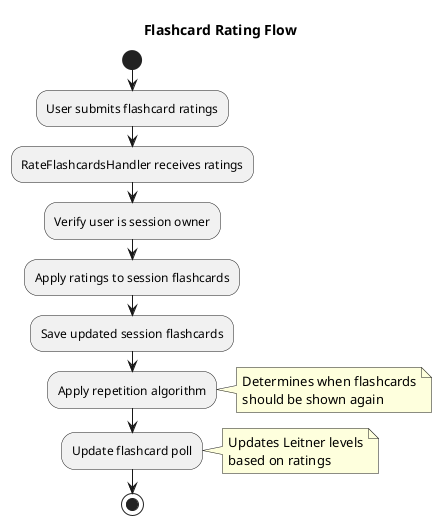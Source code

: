 @startuml Flashcard Rating Flow

title Flashcard Rating Flow

start

:User submits flashcard ratings;

:RateFlashcardsHandler receives ratings;

:Verify user is session owner;

:Apply ratings to session flashcards;

:Save updated session flashcards;

:Apply repetition algorithm;
note right
  Determines when flashcards
  should be shown again
end note

:Update flashcard poll;
note right
  Updates Leitner levels
  based on ratings
end note

stop

@enduml 